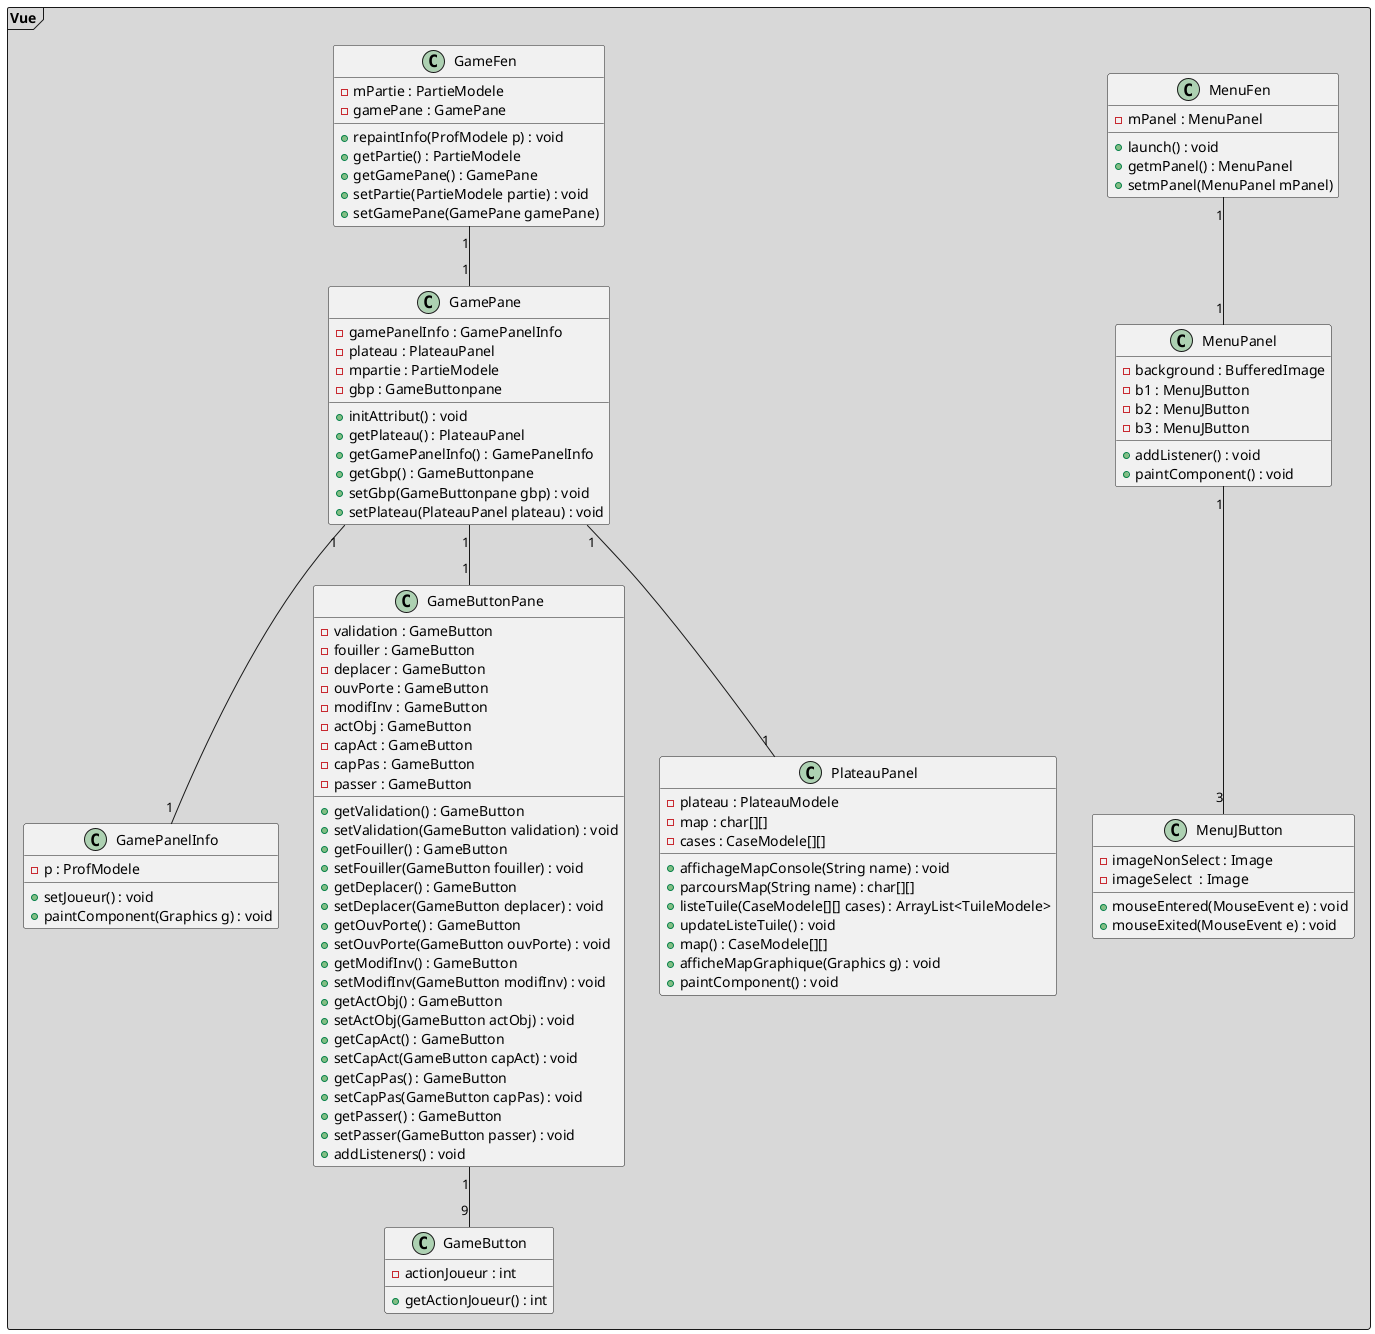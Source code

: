 @startuml

    Package "Vue" <<Frame>> #D8D8D8 {
        class MenuFen {
          - mPanel : MenuPanel
          + launch() : void
          + getmPanel() : MenuPanel
          + setmPanel(MenuPanel mPanel)
        }
        class MenuPanel{
          - background : BufferedImage
          - b1 : MenuJButton
          - b2 : MenuJButton
          - b3 : MenuJButton
          + addListener() : void
          + paintComponent() : void
        }
        class MenuJButton{
          - imageNonSelect : Image
          - imageSelect  : Image
          + mouseEntered(MouseEvent e) : void
          + mouseExited(MouseEvent e) : void
        }
        class GameFen{
          - mPartie : PartieModele
          - gamePane : GamePane
          + repaintInfo(ProfModele p) : void
          + getPartie() : PartieModele
          + getGamePane() : GamePane
          + setPartie(PartieModele partie) : void
          + setGamePane(GamePane gamePane)
        }
        class GamePane {
          - gamePanelInfo : GamePanelInfo
          - plateau : PlateauPanel
          - mpartie : PartieModele
          - gbp : GameButtonpane
          + initAttribut() : void
          + getPlateau() : PlateauPanel
          + getGamePanelInfo() : GamePanelInfo
          + getGbp() : GameButtonpane
          + setGbp(GameButtonpane gbp) : void
          + setPlateau(PlateauPanel plateau) : void
        }
        class GamePanelInfo{
          - p : ProfModele
          + setJoueur() : void
          + paintComponent(Graphics g) : void
        }
        class GameButtonPane{
          - validation : GameButton
          - fouiller : GameButton
          - deplacer : GameButton
          - ouvPorte : GameButton
          - modifInv : GameButton
          - actObj : GameButton
          - capAct : GameButton
          - capPas : GameButton
          - passer : GameButton
          + getValidation() : GameButton
          + setValidation(GameButton validation) : void
          + getFouiller() : GameButton
          + setFouiller(GameButton fouiller) : void
          + getDeplacer() : GameButton
          + setDeplacer(GameButton deplacer) : void
          + getOuvPorte() : GameButton
          + setOuvPorte(GameButton ouvPorte) : void
          + getModifInv() : GameButton
          + setModifInv(GameButton modifInv) : void
          + getActObj() : GameButton
          + setActObj(GameButton actObj) : void
          + getCapAct() : GameButton
          + setCapAct(GameButton capAct) : void
          + getCapPas() : GameButton
          + setCapPas(GameButton capPas) : void
          + getPasser() : GameButton
          + setPasser(GameButton passer) : void
          + addListeners() : void
        }
        class GameButton{
          - actionJoueur : int
          + getActionJoueur() : int
        }

        class PlateauPanel{
          - plateau : PlateauModele
          - map : char[][]
          - cases : CaseModele[][]
          + affichageMapConsole(String name) : void
          + parcoursMap(String name) : char[][]
          + listeTuile(CaseModele[][] cases) : ArrayList<TuileModele>
          + updateListeTuile() : void
          + map() : CaseModele[][]
          + afficheMapGraphique(Graphics g) : void
          + paintComponent() : void
        }
    }

    MenuFen "1" -- "1" MenuPanel
    MenuPanel "1" -- "3" MenuJButton
    GameFen "1" -- "1" GamePane
    GamePane "1" -- "1" PlateauPanel
    GamePane "1" -- "1" GamePanelInfo
    GamePane "1" -- "1" GameButtonPane
    GameButtonPane "1" -- "9" GameButton

@enduml